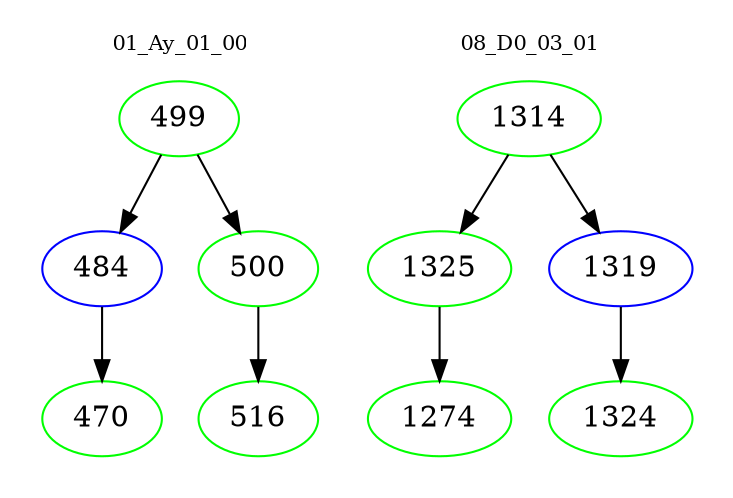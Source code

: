 digraph{
subgraph cluster_0 {
color = white
label = "01_Ay_01_00";
fontsize=10;
T0_499 [label="499", color="green"]
T0_499 -> T0_484 [color="black"]
T0_484 [label="484", color="blue"]
T0_484 -> T0_470 [color="black"]
T0_470 [label="470", color="green"]
T0_499 -> T0_500 [color="black"]
T0_500 [label="500", color="green"]
T0_500 -> T0_516 [color="black"]
T0_516 [label="516", color="green"]
}
subgraph cluster_1 {
color = white
label = "08_D0_03_01";
fontsize=10;
T1_1314 [label="1314", color="green"]
T1_1314 -> T1_1325 [color="black"]
T1_1325 [label="1325", color="green"]
T1_1325 -> T1_1274 [color="black"]
T1_1274 [label="1274", color="green"]
T1_1314 -> T1_1319 [color="black"]
T1_1319 [label="1319", color="blue"]
T1_1319 -> T1_1324 [color="black"]
T1_1324 [label="1324", color="green"]
}
}
